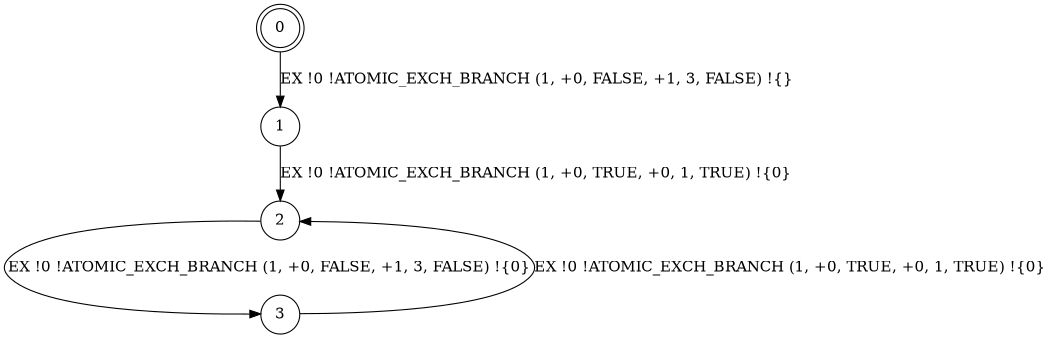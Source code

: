 digraph BCG {
size = "7, 10.5";
center = TRUE;
node [shape = circle];
0 [peripheries = 2];
0 -> 1 [label = "EX !0 !ATOMIC_EXCH_BRANCH (1, +0, FALSE, +1, 3, FALSE) !{}"];
1 -> 2 [label = "EX !0 !ATOMIC_EXCH_BRANCH (1, +0, TRUE, +0, 1, TRUE) !{0}"];
2 -> 3 [label = "EX !0 !ATOMIC_EXCH_BRANCH (1, +0, FALSE, +1, 3, FALSE) !{0}"];
3 -> 2 [label = "EX !0 !ATOMIC_EXCH_BRANCH (1, +0, TRUE, +0, 1, TRUE) !{0}"];
}
